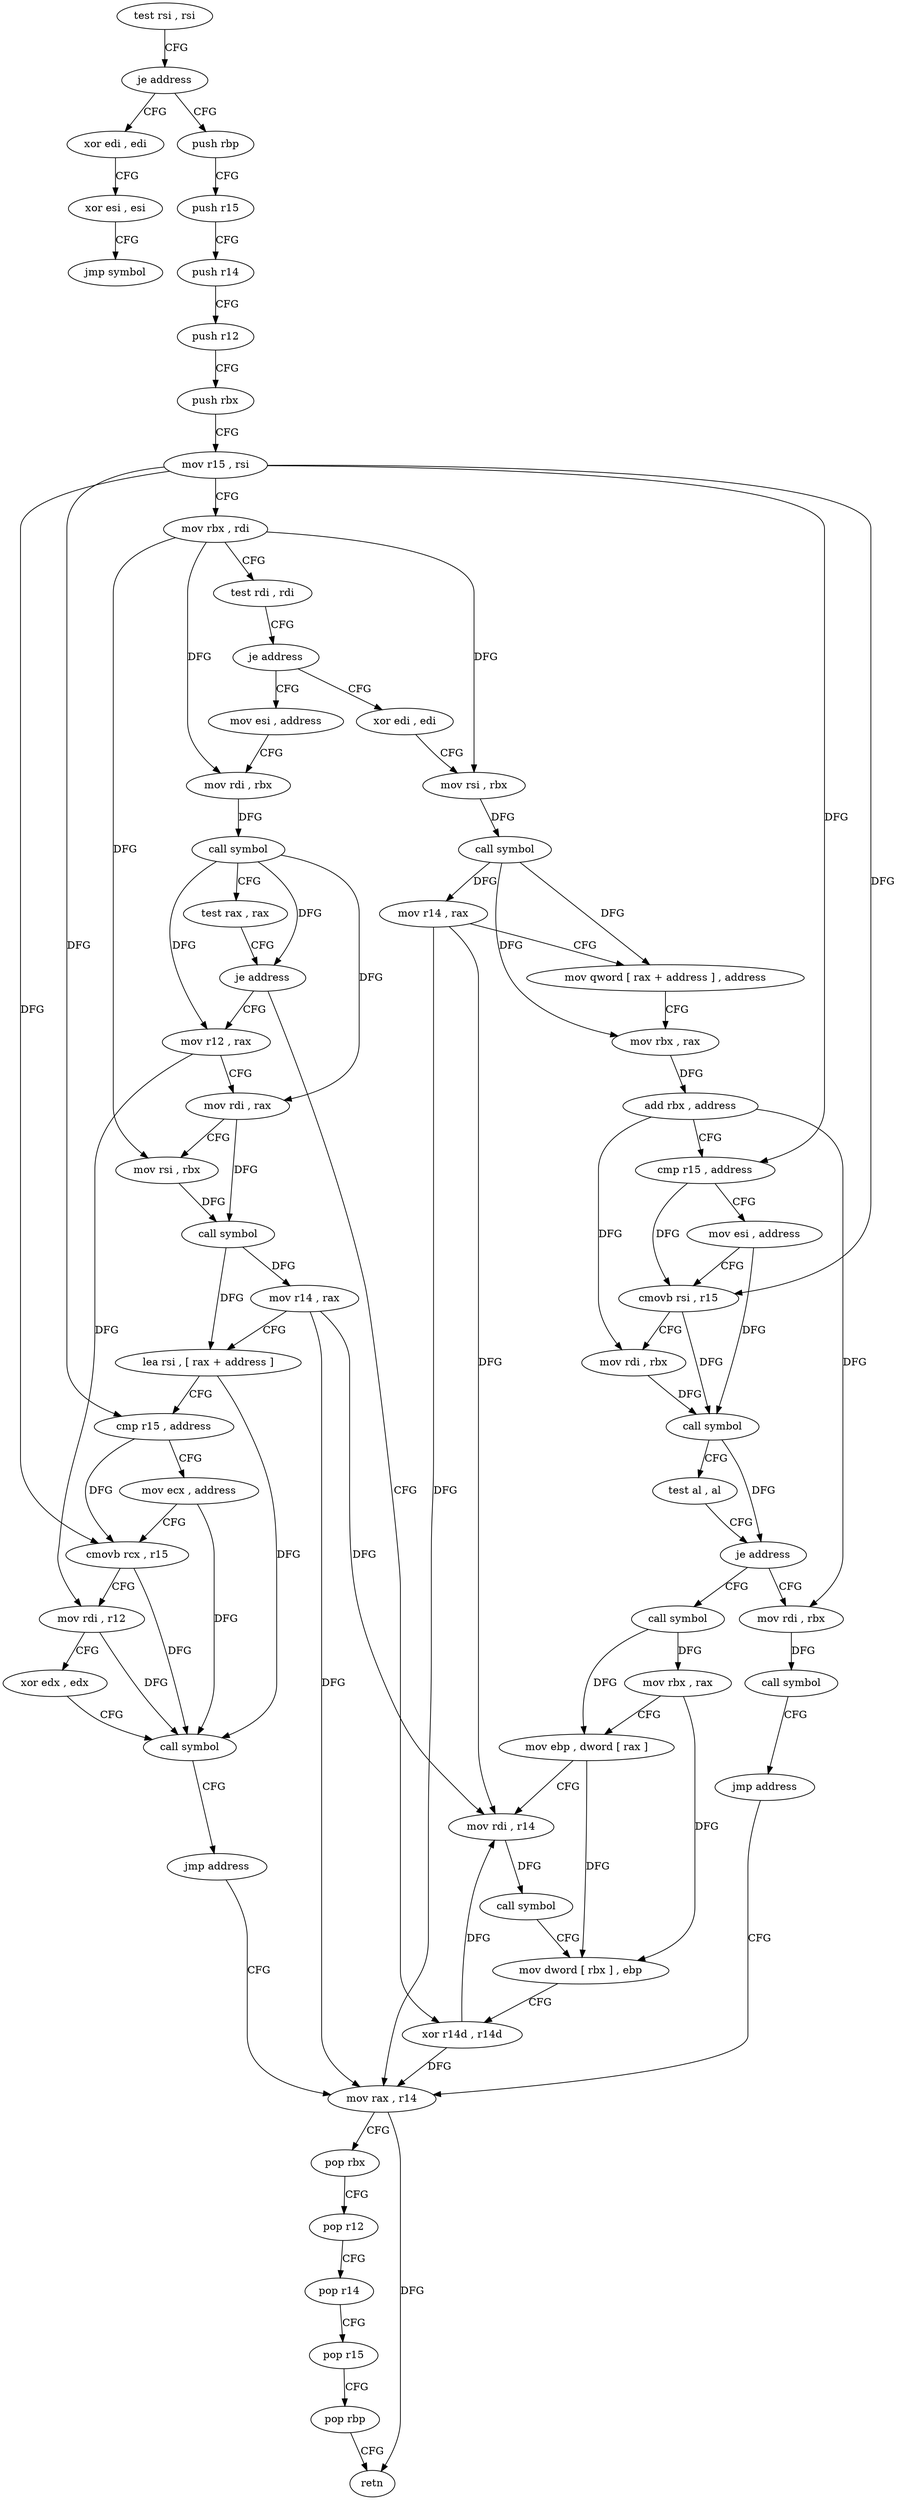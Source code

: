 digraph "func" {
"4223888" [label = "test rsi , rsi" ]
"4223891" [label = "je address" ]
"4223983" [label = "xor edi , edi" ]
"4223893" [label = "push rbp" ]
"4223985" [label = "xor esi , esi" ]
"4223987" [label = "jmp symbol" ]
"4223894" [label = "push r15" ]
"4223896" [label = "push r14" ]
"4223898" [label = "push r12" ]
"4223900" [label = "push rbx" ]
"4223901" [label = "mov r15 , rsi" ]
"4223904" [label = "mov rbx , rdi" ]
"4223907" [label = "test rdi , rdi" ]
"4223910" [label = "je address" ]
"4223989" [label = "xor edi , edi" ]
"4223912" [label = "mov esi , address" ]
"4223991" [label = "mov rsi , rbx" ]
"4223994" [label = "call symbol" ]
"4223999" [label = "mov r14 , rax" ]
"4224002" [label = "mov qword [ rax + address ] , address" ]
"4224010" [label = "mov rbx , rax" ]
"4224013" [label = "add rbx , address" ]
"4224017" [label = "cmp r15 , address" ]
"4224024" [label = "mov esi , address" ]
"4224029" [label = "cmovb rsi , r15" ]
"4224033" [label = "mov rdi , rbx" ]
"4224036" [label = "call symbol" ]
"4224041" [label = "test al , al" ]
"4224043" [label = "je address" ]
"4224055" [label = "call symbol" ]
"4224045" [label = "mov rdi , rbx" ]
"4223917" [label = "mov rdi , rbx" ]
"4223920" [label = "call symbol" ]
"4223925" [label = "test rax , rax" ]
"4223928" [label = "je address" ]
"4224075" [label = "xor r14d , r14d" ]
"4223934" [label = "mov r12 , rax" ]
"4224060" [label = "mov rbx , rax" ]
"4224063" [label = "mov ebp , dword [ rax ]" ]
"4224065" [label = "mov rdi , r14" ]
"4224068" [label = "call symbol" ]
"4224073" [label = "mov dword [ rbx ] , ebp" ]
"4224048" [label = "call symbol" ]
"4224053" [label = "jmp address" ]
"4224078" [label = "mov rax , r14" ]
"4223937" [label = "mov rdi , rax" ]
"4223940" [label = "mov rsi , rbx" ]
"4223943" [label = "call symbol" ]
"4223948" [label = "mov r14 , rax" ]
"4223951" [label = "lea rsi , [ rax + address ]" ]
"4223955" [label = "cmp r15 , address" ]
"4223962" [label = "mov ecx , address" ]
"4223967" [label = "cmovb rcx , r15" ]
"4223971" [label = "mov rdi , r12" ]
"4223974" [label = "xor edx , edx" ]
"4223976" [label = "call symbol" ]
"4223981" [label = "jmp address" ]
"4224081" [label = "pop rbx" ]
"4224082" [label = "pop r12" ]
"4224084" [label = "pop r14" ]
"4224086" [label = "pop r15" ]
"4224088" [label = "pop rbp" ]
"4224089" [label = "retn" ]
"4223888" -> "4223891" [ label = "CFG" ]
"4223891" -> "4223983" [ label = "CFG" ]
"4223891" -> "4223893" [ label = "CFG" ]
"4223983" -> "4223985" [ label = "CFG" ]
"4223893" -> "4223894" [ label = "CFG" ]
"4223985" -> "4223987" [ label = "CFG" ]
"4223894" -> "4223896" [ label = "CFG" ]
"4223896" -> "4223898" [ label = "CFG" ]
"4223898" -> "4223900" [ label = "CFG" ]
"4223900" -> "4223901" [ label = "CFG" ]
"4223901" -> "4223904" [ label = "CFG" ]
"4223901" -> "4224017" [ label = "DFG" ]
"4223901" -> "4224029" [ label = "DFG" ]
"4223901" -> "4223955" [ label = "DFG" ]
"4223901" -> "4223967" [ label = "DFG" ]
"4223904" -> "4223907" [ label = "CFG" ]
"4223904" -> "4223991" [ label = "DFG" ]
"4223904" -> "4223917" [ label = "DFG" ]
"4223904" -> "4223940" [ label = "DFG" ]
"4223907" -> "4223910" [ label = "CFG" ]
"4223910" -> "4223989" [ label = "CFG" ]
"4223910" -> "4223912" [ label = "CFG" ]
"4223989" -> "4223991" [ label = "CFG" ]
"4223912" -> "4223917" [ label = "CFG" ]
"4223991" -> "4223994" [ label = "DFG" ]
"4223994" -> "4223999" [ label = "DFG" ]
"4223994" -> "4224002" [ label = "DFG" ]
"4223994" -> "4224010" [ label = "DFG" ]
"4223999" -> "4224002" [ label = "CFG" ]
"4223999" -> "4224065" [ label = "DFG" ]
"4223999" -> "4224078" [ label = "DFG" ]
"4224002" -> "4224010" [ label = "CFG" ]
"4224010" -> "4224013" [ label = "DFG" ]
"4224013" -> "4224017" [ label = "CFG" ]
"4224013" -> "4224033" [ label = "DFG" ]
"4224013" -> "4224045" [ label = "DFG" ]
"4224017" -> "4224024" [ label = "CFG" ]
"4224017" -> "4224029" [ label = "DFG" ]
"4224024" -> "4224029" [ label = "CFG" ]
"4224024" -> "4224036" [ label = "DFG" ]
"4224029" -> "4224033" [ label = "CFG" ]
"4224029" -> "4224036" [ label = "DFG" ]
"4224033" -> "4224036" [ label = "DFG" ]
"4224036" -> "4224041" [ label = "CFG" ]
"4224036" -> "4224043" [ label = "DFG" ]
"4224041" -> "4224043" [ label = "CFG" ]
"4224043" -> "4224055" [ label = "CFG" ]
"4224043" -> "4224045" [ label = "CFG" ]
"4224055" -> "4224060" [ label = "DFG" ]
"4224055" -> "4224063" [ label = "DFG" ]
"4224045" -> "4224048" [ label = "DFG" ]
"4223917" -> "4223920" [ label = "DFG" ]
"4223920" -> "4223925" [ label = "CFG" ]
"4223920" -> "4223928" [ label = "DFG" ]
"4223920" -> "4223934" [ label = "DFG" ]
"4223920" -> "4223937" [ label = "DFG" ]
"4223925" -> "4223928" [ label = "CFG" ]
"4223928" -> "4224075" [ label = "CFG" ]
"4223928" -> "4223934" [ label = "CFG" ]
"4224075" -> "4224078" [ label = "DFG" ]
"4224075" -> "4224065" [ label = "DFG" ]
"4223934" -> "4223937" [ label = "CFG" ]
"4223934" -> "4223971" [ label = "DFG" ]
"4224060" -> "4224063" [ label = "CFG" ]
"4224060" -> "4224073" [ label = "DFG" ]
"4224063" -> "4224065" [ label = "CFG" ]
"4224063" -> "4224073" [ label = "DFG" ]
"4224065" -> "4224068" [ label = "DFG" ]
"4224068" -> "4224073" [ label = "CFG" ]
"4224073" -> "4224075" [ label = "CFG" ]
"4224048" -> "4224053" [ label = "CFG" ]
"4224053" -> "4224078" [ label = "CFG" ]
"4224078" -> "4224081" [ label = "CFG" ]
"4224078" -> "4224089" [ label = "DFG" ]
"4223937" -> "4223940" [ label = "CFG" ]
"4223937" -> "4223943" [ label = "DFG" ]
"4223940" -> "4223943" [ label = "DFG" ]
"4223943" -> "4223948" [ label = "DFG" ]
"4223943" -> "4223951" [ label = "DFG" ]
"4223948" -> "4223951" [ label = "CFG" ]
"4223948" -> "4224065" [ label = "DFG" ]
"4223948" -> "4224078" [ label = "DFG" ]
"4223951" -> "4223955" [ label = "CFG" ]
"4223951" -> "4223976" [ label = "DFG" ]
"4223955" -> "4223962" [ label = "CFG" ]
"4223955" -> "4223967" [ label = "DFG" ]
"4223962" -> "4223967" [ label = "CFG" ]
"4223962" -> "4223976" [ label = "DFG" ]
"4223967" -> "4223971" [ label = "CFG" ]
"4223967" -> "4223976" [ label = "DFG" ]
"4223971" -> "4223974" [ label = "CFG" ]
"4223971" -> "4223976" [ label = "DFG" ]
"4223974" -> "4223976" [ label = "CFG" ]
"4223976" -> "4223981" [ label = "CFG" ]
"4223981" -> "4224078" [ label = "CFG" ]
"4224081" -> "4224082" [ label = "CFG" ]
"4224082" -> "4224084" [ label = "CFG" ]
"4224084" -> "4224086" [ label = "CFG" ]
"4224086" -> "4224088" [ label = "CFG" ]
"4224088" -> "4224089" [ label = "CFG" ]
}
